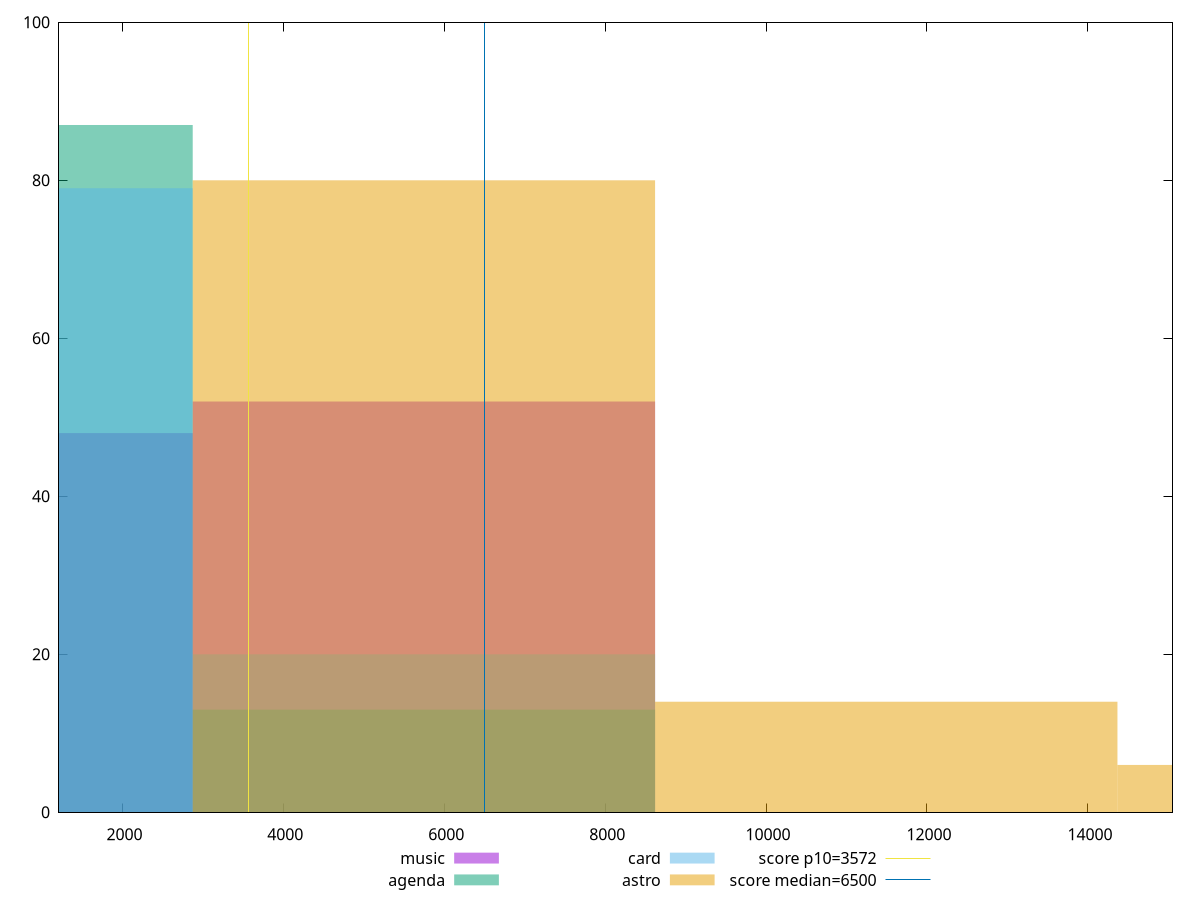 reset

$music <<EOF
0 48
5746.925648778334 52
EOF

$agenda <<EOF
5746.925648778334 13
0 87
EOF

$card <<EOF
0 79
5746.925648778334 20
EOF

$astro <<EOF
5746.925648778334 80
11493.851297556668 14
17240.776946335 6
EOF

set key outside below
set boxwidth 5746.925648778334
set xrange [1211.568:15051.487000000001]
set yrange [0:100]
set trange [0:100]
set style fill transparent solid 0.5 noborder

set parametric
set terminal svg size 640, 520 enhanced background rgb 'white'
set output "report/report_00029_2021-02-24T13-36-40.390Z/first-cpu-idle/comparison/histogram/all_raw.svg"

plot $music title "music" with boxes, \
     $agenda title "agenda" with boxes, \
     $card title "card" with boxes, \
     $astro title "astro" with boxes, \
     3572,t title "score p10=3572", \
     6500,t title "score median=6500"

reset
